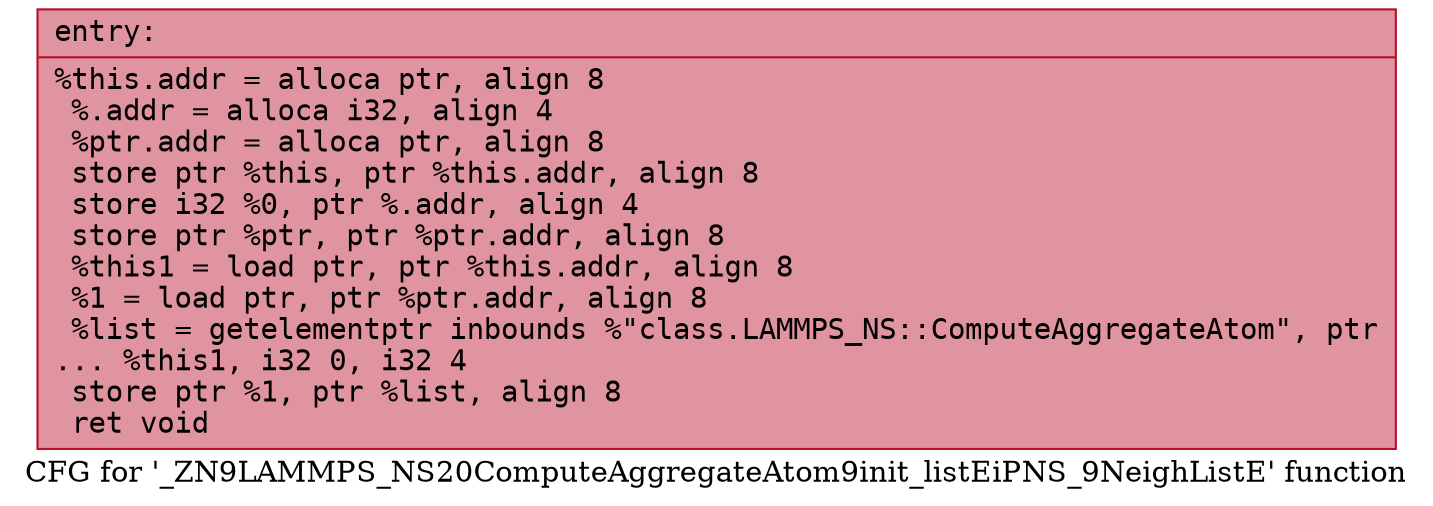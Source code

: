 digraph "CFG for '_ZN9LAMMPS_NS20ComputeAggregateAtom9init_listEiPNS_9NeighListE' function" {
	label="CFG for '_ZN9LAMMPS_NS20ComputeAggregateAtom9init_listEiPNS_9NeighListE' function";

	Node0x5614ad7edbf0 [shape=record,color="#b70d28ff", style=filled, fillcolor="#b70d2870" fontname="Courier",label="{entry:\l|  %this.addr = alloca ptr, align 8\l  %.addr = alloca i32, align 4\l  %ptr.addr = alloca ptr, align 8\l  store ptr %this, ptr %this.addr, align 8\l  store i32 %0, ptr %.addr, align 4\l  store ptr %ptr, ptr %ptr.addr, align 8\l  %this1 = load ptr, ptr %this.addr, align 8\l  %1 = load ptr, ptr %ptr.addr, align 8\l  %list = getelementptr inbounds %\"class.LAMMPS_NS::ComputeAggregateAtom\", ptr\l... %this1, i32 0, i32 4\l  store ptr %1, ptr %list, align 8\l  ret void\l}"];
}
